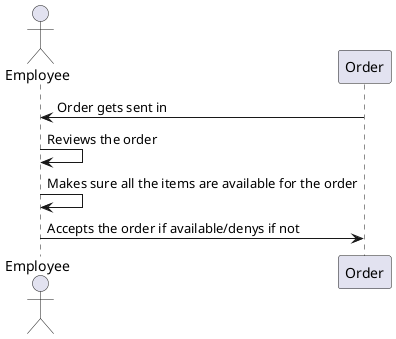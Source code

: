 @startuml
actor Employee
Order -> Employee: Order gets sent in
Employee -> Employee: Reviews the order
Employee -> Employee: Makes sure all the items are available for the order
Employee -> Order: Accepts the order if available/denys if not
@enduml
